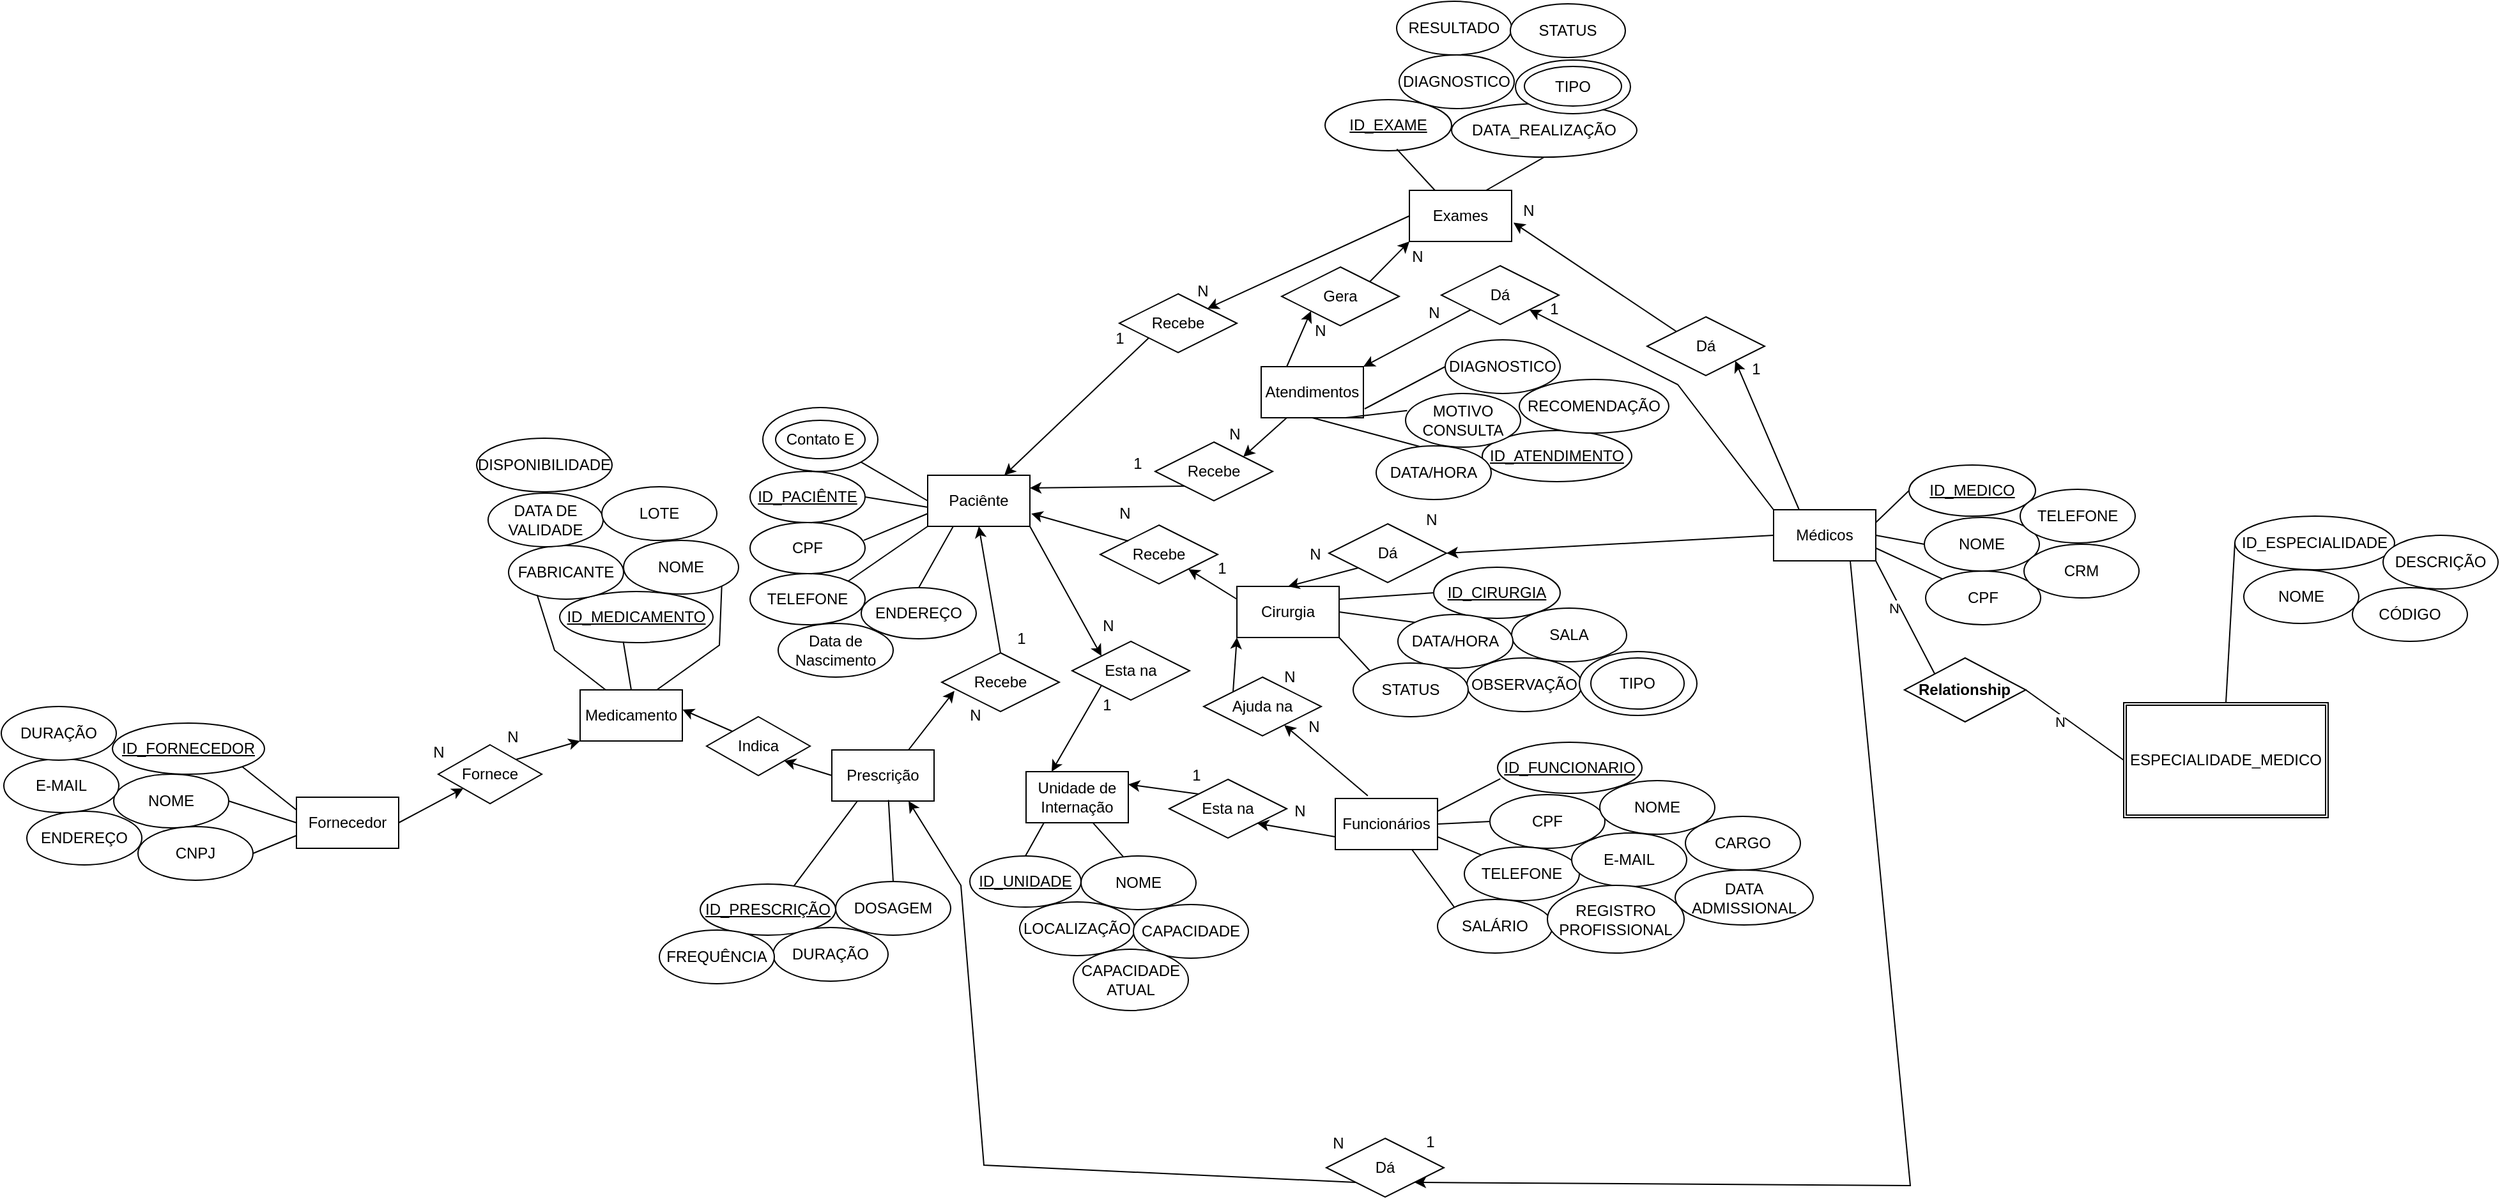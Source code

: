 <mxfile version="25.0.1">
  <diagram name="Página-1" id="GsHDe7RCYRt-Oz-w1IJp">
    <mxGraphModel dx="1932" dy="1718" grid="0" gridSize="10" guides="0" tooltips="1" connect="1" arrows="1" fold="1" page="1" pageScale="1" pageWidth="827" pageHeight="1169" math="0" shadow="0">
      <root>
        <mxCell id="0" />
        <mxCell id="1" parent="0" />
        <mxCell id="FBvQWt7v4pPbV72Z6eVJ-1" value="Paciênte" style="rounded=0;whiteSpace=wrap;html=1;" parent="1" vertex="1">
          <mxGeometry x="149" y="173" width="80" height="40" as="geometry" />
        </mxCell>
        <mxCell id="FBvQWt7v4pPbV72Z6eVJ-2" value="&lt;u&gt;ID_PACIÊNTE&lt;/u&gt;" style="ellipse;whiteSpace=wrap;html=1;" parent="1" vertex="1">
          <mxGeometry x="10" y="170" width="90" height="40" as="geometry" />
        </mxCell>
        <mxCell id="FBvQWt7v4pPbV72Z6eVJ-3" value="CPF" style="ellipse;whiteSpace=wrap;html=1;" parent="1" vertex="1">
          <mxGeometry x="10" y="210" width="90" height="40" as="geometry" />
        </mxCell>
        <mxCell id="FBvQWt7v4pPbV72Z6eVJ-4" value="" style="ellipse;whiteSpace=wrap;html=1;" parent="1" vertex="1">
          <mxGeometry x="20" y="120" width="90" height="50" as="geometry" />
        </mxCell>
        <mxCell id="FBvQWt7v4pPbV72Z6eVJ-5" value="Contato E" style="ellipse;whiteSpace=wrap;html=1;" parent="1" vertex="1">
          <mxGeometry x="30" y="130" width="70" height="30" as="geometry" />
        </mxCell>
        <mxCell id="FBvQWt7v4pPbV72Z6eVJ-7" value="TELEFONE" style="ellipse;whiteSpace=wrap;html=1;" parent="1" vertex="1">
          <mxGeometry x="10" y="250" width="90" height="40" as="geometry" />
        </mxCell>
        <mxCell id="FBvQWt7v4pPbV72Z6eVJ-8" value="ENDEREÇO" style="ellipse;whiteSpace=wrap;html=1;" parent="1" vertex="1">
          <mxGeometry x="97" y="261" width="90" height="40" as="geometry" />
        </mxCell>
        <mxCell id="FBvQWt7v4pPbV72Z6eVJ-9" value="Data de&lt;div&gt;Nascimento&lt;/div&gt;" style="ellipse;whiteSpace=wrap;html=1;" parent="1" vertex="1">
          <mxGeometry x="32" y="289" width="90" height="42" as="geometry" />
        </mxCell>
        <mxCell id="FBvQWt7v4pPbV72Z6eVJ-10" value="" style="endArrow=none;html=1;rounded=0;entryX=0;entryY=0.5;entryDx=0;entryDy=0;exitX=1;exitY=1;exitDx=0;exitDy=0;" parent="1" source="FBvQWt7v4pPbV72Z6eVJ-4" target="FBvQWt7v4pPbV72Z6eVJ-1" edge="1">
          <mxGeometry width="50" height="50" relative="1" as="geometry">
            <mxPoint x="424" y="316" as="sourcePoint" />
            <mxPoint x="474" y="266" as="targetPoint" />
          </mxGeometry>
        </mxCell>
        <mxCell id="FBvQWt7v4pPbV72Z6eVJ-11" value="" style="endArrow=none;html=1;rounded=0;exitX=1;exitY=0.5;exitDx=0;exitDy=0;entryX=0;entryY=0.625;entryDx=0;entryDy=0;entryPerimeter=0;" parent="1" source="FBvQWt7v4pPbV72Z6eVJ-2" target="FBvQWt7v4pPbV72Z6eVJ-1" edge="1">
          <mxGeometry width="50" height="50" relative="1" as="geometry">
            <mxPoint x="424" y="316" as="sourcePoint" />
            <mxPoint x="125" y="198" as="targetPoint" />
          </mxGeometry>
        </mxCell>
        <mxCell id="FBvQWt7v4pPbV72Z6eVJ-12" value="" style="endArrow=none;html=1;rounded=0;entryX=0;entryY=0.75;entryDx=0;entryDy=0;exitX=0.989;exitY=0.348;exitDx=0;exitDy=0;exitPerimeter=0;" parent="1" source="FBvQWt7v4pPbV72Z6eVJ-3" target="FBvQWt7v4pPbV72Z6eVJ-1" edge="1">
          <mxGeometry width="50" height="50" relative="1" as="geometry">
            <mxPoint x="424" y="316" as="sourcePoint" />
            <mxPoint x="474" y="266" as="targetPoint" />
          </mxGeometry>
        </mxCell>
        <mxCell id="FBvQWt7v4pPbV72Z6eVJ-13" value="" style="endArrow=none;html=1;rounded=0;entryX=0;entryY=1;entryDx=0;entryDy=0;exitX=1;exitY=0;exitDx=0;exitDy=0;" parent="1" source="FBvQWt7v4pPbV72Z6eVJ-7" target="FBvQWt7v4pPbV72Z6eVJ-1" edge="1">
          <mxGeometry width="50" height="50" relative="1" as="geometry">
            <mxPoint x="424" y="316" as="sourcePoint" />
            <mxPoint x="474" y="266" as="targetPoint" />
          </mxGeometry>
        </mxCell>
        <mxCell id="FBvQWt7v4pPbV72Z6eVJ-15" value="" style="endArrow=none;html=1;rounded=0;entryX=0.25;entryY=1;entryDx=0;entryDy=0;exitX=0.5;exitY=0;exitDx=0;exitDy=0;" parent="1" source="FBvQWt7v4pPbV72Z6eVJ-8" target="FBvQWt7v4pPbV72Z6eVJ-1" edge="1">
          <mxGeometry width="50" height="50" relative="1" as="geometry">
            <mxPoint x="424" y="316" as="sourcePoint" />
            <mxPoint x="474" y="266" as="targetPoint" />
          </mxGeometry>
        </mxCell>
        <mxCell id="FBvQWt7v4pPbV72Z6eVJ-16" value="Atendimentos" style="rounded=0;whiteSpace=wrap;html=1;" parent="1" vertex="1">
          <mxGeometry x="410" y="88" width="80" height="40" as="geometry" />
        </mxCell>
        <mxCell id="FBvQWt7v4pPbV72Z6eVJ-17" value="Recebe" style="rhombus;whiteSpace=wrap;html=1;" parent="1" vertex="1">
          <mxGeometry x="327" y="147" width="92" height="46" as="geometry" />
        </mxCell>
        <mxCell id="FBvQWt7v4pPbV72Z6eVJ-19" value="" style="endArrow=classic;html=1;rounded=0;exitX=0;exitY=1;exitDx=0;exitDy=0;entryX=1;entryY=0.25;entryDx=0;entryDy=0;" parent="1" source="FBvQWt7v4pPbV72Z6eVJ-17" target="FBvQWt7v4pPbV72Z6eVJ-1" edge="1">
          <mxGeometry width="50" height="50" relative="1" as="geometry">
            <mxPoint x="144.0" y="38.0" as="sourcePoint" />
            <mxPoint x="274.52" y="48.092" as="targetPoint" />
          </mxGeometry>
        </mxCell>
        <mxCell id="FBvQWt7v4pPbV72Z6eVJ-20" value="1" style="text;html=1;align=center;verticalAlign=middle;resizable=0;points=[];autosize=1;strokeColor=none;fillColor=none;" parent="1" vertex="1">
          <mxGeometry x="300" y="151" width="25" height="26" as="geometry" />
        </mxCell>
        <mxCell id="FBvQWt7v4pPbV72Z6eVJ-21" value="" style="endArrow=classic;html=1;rounded=0;exitX=0.25;exitY=1;exitDx=0;exitDy=0;entryX=1;entryY=0;entryDx=0;entryDy=0;" parent="1" source="FBvQWt7v4pPbV72Z6eVJ-16" target="FBvQWt7v4pPbV72Z6eVJ-17" edge="1">
          <mxGeometry width="50" height="50" relative="1" as="geometry">
            <mxPoint x="437" y="188.5" as="sourcePoint" />
            <mxPoint x="471" y="158" as="targetPoint" />
          </mxGeometry>
        </mxCell>
        <mxCell id="FBvQWt7v4pPbV72Z6eVJ-22" value="N" style="text;html=1;align=center;verticalAlign=middle;resizable=0;points=[];autosize=1;strokeColor=none;fillColor=none;" parent="1" vertex="1">
          <mxGeometry x="375" y="128" width="27" height="26" as="geometry" />
        </mxCell>
        <mxCell id="FBvQWt7v4pPbV72Z6eVJ-23" value="DIAGNOSTICO" style="ellipse;whiteSpace=wrap;html=1;" parent="1" vertex="1">
          <mxGeometry x="554" y="67" width="90" height="42" as="geometry" />
        </mxCell>
        <mxCell id="FBvQWt7v4pPbV72Z6eVJ-24" value="&lt;u&gt;ID_ATENDIMENTO&lt;/u&gt;" style="ellipse;whiteSpace=wrap;html=1;" parent="1" vertex="1">
          <mxGeometry x="583" y="138" width="117" height="40" as="geometry" />
        </mxCell>
        <mxCell id="FBvQWt7v4pPbV72Z6eVJ-25" value="RECOMENDAÇÃO" style="ellipse;whiteSpace=wrap;html=1;" parent="1" vertex="1">
          <mxGeometry x="612" y="98" width="117" height="42" as="geometry" />
        </mxCell>
        <mxCell id="FBvQWt7v4pPbV72Z6eVJ-26" value="MOTIVO&lt;div&gt;CONSULTA&lt;/div&gt;" style="ellipse;whiteSpace=wrap;html=1;" parent="1" vertex="1">
          <mxGeometry x="523" y="109" width="90" height="42" as="geometry" />
        </mxCell>
        <mxCell id="FBvQWt7v4pPbV72Z6eVJ-27" value="DATA/HORA" style="ellipse;whiteSpace=wrap;html=1;" parent="1" vertex="1">
          <mxGeometry x="500" y="150" width="90" height="42" as="geometry" />
        </mxCell>
        <mxCell id="FBvQWt7v4pPbV72Z6eVJ-30" value="" style="endArrow=none;html=1;rounded=0;entryX=0;entryY=0.5;entryDx=0;entryDy=0;" parent="1" target="FBvQWt7v4pPbV72Z6eVJ-23" edge="1">
          <mxGeometry width="50" height="50" relative="1" as="geometry">
            <mxPoint x="491" y="121" as="sourcePoint" />
            <mxPoint x="474" y="59" as="targetPoint" />
          </mxGeometry>
        </mxCell>
        <mxCell id="FBvQWt7v4pPbV72Z6eVJ-31" value="" style="endArrow=none;html=1;rounded=0;entryX=0.014;entryY=0.318;entryDx=0;entryDy=0;entryPerimeter=0;exitX=0.825;exitY=1;exitDx=0;exitDy=0;exitPerimeter=0;" parent="1" source="FBvQWt7v4pPbV72Z6eVJ-16" target="FBvQWt7v4pPbV72Z6eVJ-26" edge="1">
          <mxGeometry width="50" height="50" relative="1" as="geometry">
            <mxPoint x="424" y="109" as="sourcePoint" />
            <mxPoint x="474" y="59" as="targetPoint" />
          </mxGeometry>
        </mxCell>
        <mxCell id="FBvQWt7v4pPbV72Z6eVJ-32" value="" style="endArrow=none;html=1;rounded=0;entryX=0.378;entryY=0.011;entryDx=0;entryDy=0;entryPerimeter=0;exitX=0.5;exitY=1;exitDx=0;exitDy=0;" parent="1" source="FBvQWt7v4pPbV72Z6eVJ-16" target="FBvQWt7v4pPbV72Z6eVJ-27" edge="1">
          <mxGeometry width="50" height="50" relative="1" as="geometry">
            <mxPoint x="424" y="109" as="sourcePoint" />
            <mxPoint x="474" y="59" as="targetPoint" />
          </mxGeometry>
        </mxCell>
        <mxCell id="FBvQWt7v4pPbV72Z6eVJ-34" value="Cirurgia" style="rounded=0;whiteSpace=wrap;html=1;" parent="1" vertex="1">
          <mxGeometry x="391" y="260" width="80" height="40" as="geometry" />
        </mxCell>
        <mxCell id="FBvQWt7v4pPbV72Z6eVJ-35" value="&lt;u&gt;ID_CIRURGIA&lt;/u&gt;" style="ellipse;whiteSpace=wrap;html=1;" parent="1" vertex="1">
          <mxGeometry x="545" y="245" width="99" height="40" as="geometry" />
        </mxCell>
        <mxCell id="FBvQWt7v4pPbV72Z6eVJ-37" value="SALA" style="ellipse;whiteSpace=wrap;html=1;" parent="1" vertex="1">
          <mxGeometry x="606" y="277" width="90" height="42" as="geometry" />
        </mxCell>
        <mxCell id="FBvQWt7v4pPbV72Z6eVJ-38" value="DATA/HORA" style="ellipse;whiteSpace=wrap;html=1;" parent="1" vertex="1">
          <mxGeometry x="517" y="282" width="90" height="42" as="geometry" />
        </mxCell>
        <mxCell id="FBvQWt7v4pPbV72Z6eVJ-39" value="Recebe" style="rhombus;whiteSpace=wrap;html=1;" parent="1" vertex="1">
          <mxGeometry x="284" y="212" width="92" height="46" as="geometry" />
        </mxCell>
        <mxCell id="FBvQWt7v4pPbV72Z6eVJ-41" value="OBSERVAÇÃO" style="ellipse;whiteSpace=wrap;html=1;" parent="1" vertex="1">
          <mxGeometry x="571" y="316" width="90" height="42" as="geometry" />
        </mxCell>
        <mxCell id="FBvQWt7v4pPbV72Z6eVJ-43" value="STATUS" style="ellipse;whiteSpace=wrap;html=1;" parent="1" vertex="1">
          <mxGeometry x="482" y="320" width="90" height="42" as="geometry" />
        </mxCell>
        <mxCell id="FBvQWt7v4pPbV72Z6eVJ-44" value="" style="ellipse;whiteSpace=wrap;html=1;" parent="1" vertex="1">
          <mxGeometry x="659" y="311" width="92" height="50" as="geometry" />
        </mxCell>
        <mxCell id="FBvQWt7v4pPbV72Z6eVJ-45" value="TIPO" style="ellipse;whiteSpace=wrap;html=1;" parent="1" vertex="1">
          <mxGeometry x="668" y="316" width="73" height="40" as="geometry" />
        </mxCell>
        <mxCell id="FBvQWt7v4pPbV72Z6eVJ-46" value="" style="endArrow=none;html=1;rounded=0;entryX=0;entryY=0.5;entryDx=0;entryDy=0;exitX=1;exitY=0.25;exitDx=0;exitDy=0;" parent="1" source="FBvQWt7v4pPbV72Z6eVJ-34" target="FBvQWt7v4pPbV72Z6eVJ-35" edge="1">
          <mxGeometry width="50" height="50" relative="1" as="geometry">
            <mxPoint x="503" y="258" as="sourcePoint" />
            <mxPoint x="506" y="254" as="targetPoint" />
          </mxGeometry>
        </mxCell>
        <mxCell id="FBvQWt7v4pPbV72Z6eVJ-47" value="" style="endArrow=none;html=1;rounded=0;entryX=0;entryY=0;entryDx=0;entryDy=0;exitX=1;exitY=0.5;exitDx=0;exitDy=0;" parent="1" source="FBvQWt7v4pPbV72Z6eVJ-34" target="FBvQWt7v4pPbV72Z6eVJ-38" edge="1">
          <mxGeometry width="50" height="50" relative="1" as="geometry">
            <mxPoint x="502.76" y="274.0" as="sourcePoint" />
            <mxPoint x="506" y="254" as="targetPoint" />
          </mxGeometry>
        </mxCell>
        <mxCell id="FBvQWt7v4pPbV72Z6eVJ-48" value="" style="endArrow=none;html=1;rounded=0;exitX=0;exitY=0;exitDx=0;exitDy=0;entryX=1;entryY=1;entryDx=0;entryDy=0;" parent="1" source="FBvQWt7v4pPbV72Z6eVJ-43" target="FBvQWt7v4pPbV72Z6eVJ-34" edge="1">
          <mxGeometry width="50" height="50" relative="1" as="geometry">
            <mxPoint x="456" y="304" as="sourcePoint" />
            <mxPoint x="483" y="288" as="targetPoint" />
          </mxGeometry>
        </mxCell>
        <mxCell id="FBvQWt7v4pPbV72Z6eVJ-49" value="" style="endArrow=classic;html=1;rounded=0;exitX=0;exitY=0.25;exitDx=0;exitDy=0;entryX=1;entryY=1;entryDx=0;entryDy=0;" parent="1" source="FBvQWt7v4pPbV72Z6eVJ-34" target="FBvQWt7v4pPbV72Z6eVJ-39" edge="1">
          <mxGeometry width="50" height="50" relative="1" as="geometry">
            <mxPoint x="336" y="278.0" as="sourcePoint" />
            <mxPoint x="374" y="291.5" as="targetPoint" />
          </mxGeometry>
        </mxCell>
        <mxCell id="FBvQWt7v4pPbV72Z6eVJ-50" value="1" style="text;html=1;align=center;verticalAlign=middle;resizable=0;points=[];autosize=1;strokeColor=none;fillColor=none;" parent="1" vertex="1">
          <mxGeometry x="366" y="233" width="25" height="26" as="geometry" />
        </mxCell>
        <mxCell id="FBvQWt7v4pPbV72Z6eVJ-51" value="" style="endArrow=classic;html=1;rounded=0;exitX=0;exitY=0;exitDx=0;exitDy=0;" parent="1" edge="1">
          <mxGeometry width="50" height="50" relative="1" as="geometry">
            <mxPoint x="306" y="224.5" as="sourcePoint" />
            <mxPoint x="230" y="203" as="targetPoint" />
          </mxGeometry>
        </mxCell>
        <mxCell id="FBvQWt7v4pPbV72Z6eVJ-52" value="N" style="text;html=1;align=center;verticalAlign=middle;resizable=0;points=[];autosize=1;strokeColor=none;fillColor=none;" parent="1" vertex="1">
          <mxGeometry x="289" y="190" width="27" height="26" as="geometry" />
        </mxCell>
        <mxCell id="FBvQWt7v4pPbV72Z6eVJ-53" value="Prescrição" style="rounded=0;whiteSpace=wrap;html=1;" parent="1" vertex="1">
          <mxGeometry x="74" y="388" width="80" height="40" as="geometry" />
        </mxCell>
        <mxCell id="FBvQWt7v4pPbV72Z6eVJ-54" value="Recebe" style="rhombus;whiteSpace=wrap;html=1;" parent="1" vertex="1">
          <mxGeometry x="160" y="312" width="92" height="46" as="geometry" />
        </mxCell>
        <mxCell id="FBvQWt7v4pPbV72Z6eVJ-55" value="Esta na" style="rhombus;whiteSpace=wrap;html=1;" parent="1" vertex="1">
          <mxGeometry x="262" y="303" width="92" height="46" as="geometry" />
        </mxCell>
        <mxCell id="FBvQWt7v4pPbV72Z6eVJ-56" value="&lt;u&gt;ID_PRESCRIÇÃO&lt;/u&gt;" style="ellipse;whiteSpace=wrap;html=1;" parent="1" vertex="1">
          <mxGeometry x="-29" y="493" width="106" height="40" as="geometry" />
        </mxCell>
        <mxCell id="FBvQWt7v4pPbV72Z6eVJ-57" value="DURAÇÃO" style="ellipse;whiteSpace=wrap;html=1;" parent="1" vertex="1">
          <mxGeometry x="28" y="527" width="90" height="42" as="geometry" />
        </mxCell>
        <mxCell id="FBvQWt7v4pPbV72Z6eVJ-58" value="DOSAGEM" style="ellipse;whiteSpace=wrap;html=1;" parent="1" vertex="1">
          <mxGeometry x="77" y="491" width="90" height="42" as="geometry" />
        </mxCell>
        <mxCell id="FBvQWt7v4pPbV72Z6eVJ-59" value="FREQUÊNCIA" style="ellipse;whiteSpace=wrap;html=1;" parent="1" vertex="1">
          <mxGeometry x="-61" y="529" width="90" height="42" as="geometry" />
        </mxCell>
        <mxCell id="FBvQWt7v4pPbV72Z6eVJ-61" value="" style="endArrow=none;html=1;rounded=0;entryX=0.25;entryY=1;entryDx=0;entryDy=0;exitX=0.693;exitY=0.032;exitDx=0;exitDy=0;exitPerimeter=0;" parent="1" source="FBvQWt7v4pPbV72Z6eVJ-56" target="FBvQWt7v4pPbV72Z6eVJ-53" edge="1">
          <mxGeometry width="50" height="50" relative="1" as="geometry">
            <mxPoint x="255" y="454" as="sourcePoint" />
            <mxPoint x="305" y="404" as="targetPoint" />
          </mxGeometry>
        </mxCell>
        <mxCell id="FBvQWt7v4pPbV72Z6eVJ-62" value="" style="endArrow=none;html=1;rounded=0;entryX=0.554;entryY=0.979;entryDx=0;entryDy=0;exitX=0.5;exitY=0;exitDx=0;exitDy=0;entryPerimeter=0;" parent="1" source="FBvQWt7v4pPbV72Z6eVJ-58" target="FBvQWt7v4pPbV72Z6eVJ-53" edge="1">
          <mxGeometry width="50" height="50" relative="1" as="geometry">
            <mxPoint x="255" y="454" as="sourcePoint" />
            <mxPoint x="305" y="404" as="targetPoint" />
          </mxGeometry>
        </mxCell>
        <mxCell id="FBvQWt7v4pPbV72Z6eVJ-64" value="" style="endArrow=classic;html=1;rounded=0;exitX=0.5;exitY=0;exitDx=0;exitDy=0;entryX=0.5;entryY=1;entryDx=0;entryDy=0;" parent="1" source="FBvQWt7v4pPbV72Z6eVJ-54" target="FBvQWt7v4pPbV72Z6eVJ-1" edge="1">
          <mxGeometry width="50" height="50" relative="1" as="geometry">
            <mxPoint x="245.0" y="232.0" as="sourcePoint" />
            <mxPoint x="255.52" y="330.4" as="targetPoint" />
          </mxGeometry>
        </mxCell>
        <mxCell id="FBvQWt7v4pPbV72Z6eVJ-65" value="" style="endArrow=classic;html=1;rounded=0;entryX=0.108;entryY=0.648;entryDx=0;entryDy=0;entryPerimeter=0;exitX=0.75;exitY=0;exitDx=0;exitDy=0;" parent="1" source="FBvQWt7v4pPbV72Z6eVJ-53" target="FBvQWt7v4pPbV72Z6eVJ-54" edge="1">
          <mxGeometry width="50" height="50" relative="1" as="geometry">
            <mxPoint x="160" y="376" as="sourcePoint" />
            <mxPoint x="111" y="371.5" as="targetPoint" />
          </mxGeometry>
        </mxCell>
        <mxCell id="FBvQWt7v4pPbV72Z6eVJ-66" value="1" style="text;html=1;align=center;verticalAlign=middle;resizable=0;points=[];autosize=1;strokeColor=none;fillColor=none;" parent="1" vertex="1">
          <mxGeometry x="209" y="288" width="25" height="26" as="geometry" />
        </mxCell>
        <mxCell id="FBvQWt7v4pPbV72Z6eVJ-67" value="N" style="text;html=1;align=center;verticalAlign=middle;resizable=0;points=[];autosize=1;strokeColor=none;fillColor=none;" parent="1" vertex="1">
          <mxGeometry x="172" y="348" width="27" height="26" as="geometry" />
        </mxCell>
        <mxCell id="FBvQWt7v4pPbV72Z6eVJ-70" value="Unidade de&lt;br&gt;Internação" style="rounded=0;whiteSpace=wrap;html=1;" parent="1" vertex="1">
          <mxGeometry x="226" y="405" width="80" height="40" as="geometry" />
        </mxCell>
        <mxCell id="FBvQWt7v4pPbV72Z6eVJ-71" value="" style="endArrow=classic;html=1;rounded=0;entryX=0;entryY=0;entryDx=0;entryDy=0;exitX=1;exitY=1;exitDx=0;exitDy=0;" parent="1" source="FBvQWt7v4pPbV72Z6eVJ-1" target="FBvQWt7v4pPbV72Z6eVJ-55" edge="1">
          <mxGeometry width="50" height="50" relative="1" as="geometry">
            <mxPoint x="234" y="234" as="sourcePoint" />
            <mxPoint x="245" y="325" as="targetPoint" />
          </mxGeometry>
        </mxCell>
        <mxCell id="FBvQWt7v4pPbV72Z6eVJ-72" value="" style="endArrow=classic;html=1;rounded=0;exitX=0;exitY=1;exitDx=0;exitDy=0;entryX=0.25;entryY=0;entryDx=0;entryDy=0;" parent="1" source="FBvQWt7v4pPbV72Z6eVJ-55" target="FBvQWt7v4pPbV72Z6eVJ-70" edge="1">
          <mxGeometry width="50" height="50" relative="1" as="geometry">
            <mxPoint x="265" y="458" as="sourcePoint" />
            <mxPoint x="245" y="381" as="targetPoint" />
          </mxGeometry>
        </mxCell>
        <mxCell id="FBvQWt7v4pPbV72Z6eVJ-73" value="N" style="text;html=1;align=center;verticalAlign=middle;resizable=0;points=[];autosize=1;strokeColor=none;fillColor=none;" parent="1" vertex="1">
          <mxGeometry x="276" y="278" width="27" height="26" as="geometry" />
        </mxCell>
        <mxCell id="FBvQWt7v4pPbV72Z6eVJ-74" value="&lt;u&gt;ID_UNIDADE&lt;/u&gt;" style="ellipse;whiteSpace=wrap;html=1;" parent="1" vertex="1">
          <mxGeometry x="182" y="471" width="87" height="40" as="geometry" />
        </mxCell>
        <mxCell id="FBvQWt7v4pPbV72Z6eVJ-75" value="NOME" style="ellipse;whiteSpace=wrap;html=1;" parent="1" vertex="1">
          <mxGeometry x="269" y="471" width="90" height="42" as="geometry" />
        </mxCell>
        <mxCell id="FBvQWt7v4pPbV72Z6eVJ-76" value="LOCALIZAÇÃO" style="ellipse;whiteSpace=wrap;html=1;" parent="1" vertex="1">
          <mxGeometry x="221" y="507" width="90" height="42" as="geometry" />
        </mxCell>
        <mxCell id="FBvQWt7v4pPbV72Z6eVJ-77" value="CAPACIDADE" style="ellipse;whiteSpace=wrap;html=1;" parent="1" vertex="1">
          <mxGeometry x="310" y="509" width="90" height="42" as="geometry" />
        </mxCell>
        <mxCell id="FBvQWt7v4pPbV72Z6eVJ-78" value="CAPACIDADE&lt;div&gt;ATUAL&lt;/div&gt;" style="ellipse;whiteSpace=wrap;html=1;" parent="1" vertex="1">
          <mxGeometry x="263" y="544" width="90" height="48" as="geometry" />
        </mxCell>
        <mxCell id="FBvQWt7v4pPbV72Z6eVJ-79" value="" style="endArrow=none;html=1;rounded=0;entryX=0.175;entryY=1;entryDx=0;entryDy=0;entryPerimeter=0;exitX=0.5;exitY=0;exitDx=0;exitDy=0;" parent="1" source="FBvQWt7v4pPbV72Z6eVJ-74" target="FBvQWt7v4pPbV72Z6eVJ-70" edge="1">
          <mxGeometry width="50" height="50" relative="1" as="geometry">
            <mxPoint x="208" y="455" as="sourcePoint" />
            <mxPoint x="258" y="405" as="targetPoint" />
          </mxGeometry>
        </mxCell>
        <mxCell id="FBvQWt7v4pPbV72Z6eVJ-80" value="" style="endArrow=none;html=1;rounded=0;entryX=0.367;entryY=0.014;entryDx=0;entryDy=0;entryPerimeter=0;exitX=0.657;exitY=1.007;exitDx=0;exitDy=0;exitPerimeter=0;" parent="1" source="FBvQWt7v4pPbV72Z6eVJ-70" target="FBvQWt7v4pPbV72Z6eVJ-75" edge="1">
          <mxGeometry width="50" height="50" relative="1" as="geometry">
            <mxPoint x="208" y="455" as="sourcePoint" />
            <mxPoint x="258" y="405" as="targetPoint" />
          </mxGeometry>
        </mxCell>
        <mxCell id="FBvQWt7v4pPbV72Z6eVJ-81" value="1" style="text;html=1;align=center;verticalAlign=middle;resizable=0;points=[];autosize=1;strokeColor=none;fillColor=none;" parent="1" vertex="1">
          <mxGeometry x="276" y="340" width="25" height="26" as="geometry" />
        </mxCell>
        <mxCell id="FBvQWt7v4pPbV72Z6eVJ-82" value="Esta na" style="rhombus;whiteSpace=wrap;html=1;" parent="1" vertex="1">
          <mxGeometry x="338" y="411" width="92" height="46" as="geometry" />
        </mxCell>
        <mxCell id="FBvQWt7v4pPbV72Z6eVJ-83" value="Ajuda na" style="rhombus;whiteSpace=wrap;html=1;" parent="1" vertex="1">
          <mxGeometry x="365" y="331" width="92" height="46" as="geometry" />
        </mxCell>
        <mxCell id="FBvQWt7v4pPbV72Z6eVJ-84" value="Funcionários" style="rounded=0;whiteSpace=wrap;html=1;" parent="1" vertex="1">
          <mxGeometry x="468" y="426" width="80" height="40" as="geometry" />
        </mxCell>
        <mxCell id="FBvQWt7v4pPbV72Z6eVJ-85" value="&lt;u&gt;ID_FUNCIONARIO&lt;/u&gt;" style="ellipse;whiteSpace=wrap;html=1;" parent="1" vertex="1">
          <mxGeometry x="595" y="382" width="113" height="40" as="geometry" />
        </mxCell>
        <mxCell id="FBvQWt7v4pPbV72Z6eVJ-86" value="CPF" style="ellipse;whiteSpace=wrap;html=1;" parent="1" vertex="1">
          <mxGeometry x="589" y="423" width="90" height="42" as="geometry" />
        </mxCell>
        <mxCell id="FBvQWt7v4pPbV72Z6eVJ-87" value="TELEFONE" style="ellipse;whiteSpace=wrap;html=1;" parent="1" vertex="1">
          <mxGeometry x="569" y="464" width="90" height="42" as="geometry" />
        </mxCell>
        <mxCell id="FBvQWt7v4pPbV72Z6eVJ-88" value="E-MAIL" style="ellipse;whiteSpace=wrap;html=1;" parent="1" vertex="1">
          <mxGeometry x="653" y="453" width="90" height="42" as="geometry" />
        </mxCell>
        <mxCell id="FBvQWt7v4pPbV72Z6eVJ-89" value="NOME" style="ellipse;whiteSpace=wrap;html=1;" parent="1" vertex="1">
          <mxGeometry x="675" y="412" width="90" height="42" as="geometry" />
        </mxCell>
        <mxCell id="FBvQWt7v4pPbV72Z6eVJ-90" value="SALÁRIO" style="ellipse;whiteSpace=wrap;html=1;" parent="1" vertex="1">
          <mxGeometry x="548" y="505" width="90" height="42" as="geometry" />
        </mxCell>
        <mxCell id="FBvQWt7v4pPbV72Z6eVJ-91" value="REGISTRO&lt;div&gt;PROFISSIONAL&lt;/div&gt;" style="ellipse;whiteSpace=wrap;html=1;" parent="1" vertex="1">
          <mxGeometry x="634" y="494" width="107" height="53" as="geometry" />
        </mxCell>
        <mxCell id="FBvQWt7v4pPbV72Z6eVJ-92" value="DATA&lt;div&gt;ADMISSIONAL&lt;/div&gt;" style="ellipse;whiteSpace=wrap;html=1;" parent="1" vertex="1">
          <mxGeometry x="734" y="482" width="108" height="43" as="geometry" />
        </mxCell>
        <mxCell id="FBvQWt7v4pPbV72Z6eVJ-93" value="CARGO" style="ellipse;whiteSpace=wrap;html=1;" parent="1" vertex="1">
          <mxGeometry x="742" y="440" width="90" height="42" as="geometry" />
        </mxCell>
        <mxCell id="FBvQWt7v4pPbV72Z6eVJ-94" value="" style="endArrow=none;html=1;rounded=0;entryX=0.019;entryY=0.714;entryDx=0;entryDy=0;exitX=1;exitY=0.25;exitDx=0;exitDy=0;entryPerimeter=0;" parent="1" source="FBvQWt7v4pPbV72Z6eVJ-84" target="FBvQWt7v4pPbV72Z6eVJ-85" edge="1">
          <mxGeometry width="50" height="50" relative="1" as="geometry">
            <mxPoint x="522" y="473" as="sourcePoint" />
            <mxPoint x="572" y="423" as="targetPoint" />
          </mxGeometry>
        </mxCell>
        <mxCell id="FBvQWt7v4pPbV72Z6eVJ-95" value="" style="endArrow=none;html=1;rounded=0;entryX=0;entryY=0.5;entryDx=0;entryDy=0;exitX=1;exitY=0.5;exitDx=0;exitDy=0;" parent="1" source="FBvQWt7v4pPbV72Z6eVJ-84" target="FBvQWt7v4pPbV72Z6eVJ-86" edge="1">
          <mxGeometry width="50" height="50" relative="1" as="geometry">
            <mxPoint x="522" y="473" as="sourcePoint" />
            <mxPoint x="572" y="423" as="targetPoint" />
          </mxGeometry>
        </mxCell>
        <mxCell id="FBvQWt7v4pPbV72Z6eVJ-96" value="" style="endArrow=none;html=1;rounded=0;entryX=0;entryY=0;entryDx=0;entryDy=0;exitX=1;exitY=0.75;exitDx=0;exitDy=0;" parent="1" source="FBvQWt7v4pPbV72Z6eVJ-84" target="FBvQWt7v4pPbV72Z6eVJ-87" edge="1">
          <mxGeometry width="50" height="50" relative="1" as="geometry">
            <mxPoint x="522" y="473" as="sourcePoint" />
            <mxPoint x="572" y="423" as="targetPoint" />
          </mxGeometry>
        </mxCell>
        <mxCell id="FBvQWt7v4pPbV72Z6eVJ-97" value="" style="endArrow=none;html=1;rounded=0;entryX=0.75;entryY=1;entryDx=0;entryDy=0;exitX=0;exitY=0;exitDx=0;exitDy=0;" parent="1" source="FBvQWt7v4pPbV72Z6eVJ-90" target="FBvQWt7v4pPbV72Z6eVJ-84" edge="1">
          <mxGeometry width="50" height="50" relative="1" as="geometry">
            <mxPoint x="475" y="576" as="sourcePoint" />
            <mxPoint x="525" y="526" as="targetPoint" />
          </mxGeometry>
        </mxCell>
        <mxCell id="FBvQWt7v4pPbV72Z6eVJ-98" value="" style="endArrow=classic;html=1;rounded=0;exitX=0.318;exitY=-0.053;exitDx=0;exitDy=0;exitPerimeter=0;" parent="1" source="FBvQWt7v4pPbV72Z6eVJ-84" target="FBvQWt7v4pPbV72Z6eVJ-83" edge="1">
          <mxGeometry width="50" height="50" relative="1" as="geometry">
            <mxPoint x="470.0" y="372" as="sourcePoint" />
            <mxPoint x="524" y="432.5" as="targetPoint" />
          </mxGeometry>
        </mxCell>
        <mxCell id="FBvQWt7v4pPbV72Z6eVJ-99" value="N" style="text;html=1;align=center;verticalAlign=middle;resizable=0;points=[];autosize=1;strokeColor=none;fillColor=none;" parent="1" vertex="1">
          <mxGeometry x="437" y="357" width="27" height="26" as="geometry" />
        </mxCell>
        <mxCell id="FBvQWt7v4pPbV72Z6eVJ-100" value="" style="endArrow=classic;html=1;rounded=0;exitX=0;exitY=0;exitDx=0;exitDy=0;entryX=0;entryY=1;entryDx=0;entryDy=0;" parent="1" source="FBvQWt7v4pPbV72Z6eVJ-83" target="FBvQWt7v4pPbV72Z6eVJ-34" edge="1">
          <mxGeometry width="50" height="50" relative="1" as="geometry">
            <mxPoint x="446" y="431" as="sourcePoint" />
            <mxPoint x="496" y="381" as="targetPoint" />
          </mxGeometry>
        </mxCell>
        <mxCell id="FBvQWt7v4pPbV72Z6eVJ-101" value="N" style="text;html=1;align=center;verticalAlign=middle;resizable=0;points=[];autosize=1;strokeColor=none;fillColor=none;" parent="1" vertex="1">
          <mxGeometry x="418" y="318" width="27" height="26" as="geometry" />
        </mxCell>
        <mxCell id="FBvQWt7v4pPbV72Z6eVJ-102" value="" style="endArrow=classic;html=1;rounded=0;exitX=0;exitY=0;exitDx=0;exitDy=0;entryX=1;entryY=0.25;entryDx=0;entryDy=0;" parent="1" source="FBvQWt7v4pPbV72Z6eVJ-82" target="FBvQWt7v4pPbV72Z6eVJ-70" edge="1">
          <mxGeometry width="50" height="50" relative="1" as="geometry">
            <mxPoint x="307" y="383" as="sourcePoint" />
            <mxPoint x="362" y="390.5" as="targetPoint" />
          </mxGeometry>
        </mxCell>
        <mxCell id="FBvQWt7v4pPbV72Z6eVJ-103" value="" style="endArrow=classic;html=1;rounded=0;exitX=0;exitY=0.75;exitDx=0;exitDy=0;entryX=1;entryY=1;entryDx=0;entryDy=0;" parent="1" source="FBvQWt7v4pPbV72Z6eVJ-84" target="FBvQWt7v4pPbV72Z6eVJ-82" edge="1">
          <mxGeometry width="50" height="50" relative="1" as="geometry">
            <mxPoint x="410" y="489" as="sourcePoint" />
            <mxPoint x="471" y="499.5" as="targetPoint" />
          </mxGeometry>
        </mxCell>
        <mxCell id="FBvQWt7v4pPbV72Z6eVJ-104" value="1" style="text;html=1;align=center;verticalAlign=middle;resizable=0;points=[];autosize=1;strokeColor=none;fillColor=none;" parent="1" vertex="1">
          <mxGeometry x="346" y="395" width="25" height="26" as="geometry" />
        </mxCell>
        <mxCell id="FBvQWt7v4pPbV72Z6eVJ-105" value="N" style="text;html=1;align=center;verticalAlign=middle;resizable=0;points=[];autosize=1;strokeColor=none;fillColor=none;" parent="1" vertex="1">
          <mxGeometry x="426" y="423" width="27" height="26" as="geometry" />
        </mxCell>
        <mxCell id="FBvQWt7v4pPbV72Z6eVJ-106" value="Exames" style="rounded=0;whiteSpace=wrap;html=1;" parent="1" vertex="1">
          <mxGeometry x="526" y="-50" width="80" height="40" as="geometry" />
        </mxCell>
        <mxCell id="FBvQWt7v4pPbV72Z6eVJ-107" value="Médicos" style="rounded=0;whiteSpace=wrap;html=1;" parent="1" vertex="1">
          <mxGeometry x="811" y="200" width="80" height="40" as="geometry" />
        </mxCell>
        <mxCell id="FBvQWt7v4pPbV72Z6eVJ-108" value="&lt;u&gt;ID_EXAME&lt;/u&gt;" style="ellipse;whiteSpace=wrap;html=1;" parent="1" vertex="1">
          <mxGeometry x="460" y="-121" width="99" height="40" as="geometry" />
        </mxCell>
        <mxCell id="FBvQWt7v4pPbV72Z6eVJ-109" value="Recebe" style="rhombus;whiteSpace=wrap;html=1;" parent="1" vertex="1">
          <mxGeometry x="299" y="31" width="92" height="46" as="geometry" />
        </mxCell>
        <mxCell id="FBvQWt7v4pPbV72Z6eVJ-110" value="Gera" style="rhombus;whiteSpace=wrap;html=1;" parent="1" vertex="1">
          <mxGeometry x="426" y="10" width="92" height="46" as="geometry" />
        </mxCell>
        <mxCell id="FBvQWt7v4pPbV72Z6eVJ-111" value="DATA_REALIZAÇÃO" style="ellipse;whiteSpace=wrap;html=1;" parent="1" vertex="1">
          <mxGeometry x="559" y="-118" width="145" height="42" as="geometry" />
        </mxCell>
        <mxCell id="FBvQWt7v4pPbV72Z6eVJ-112" value="" style="ellipse;whiteSpace=wrap;html=1;" parent="1" vertex="1">
          <mxGeometry x="609" y="-152" width="90" height="42" as="geometry" />
        </mxCell>
        <mxCell id="FBvQWt7v4pPbV72Z6eVJ-113" value="TIPO" style="ellipse;whiteSpace=wrap;html=1;" parent="1" vertex="1">
          <mxGeometry x="616" y="-147" width="76" height="31" as="geometry" />
        </mxCell>
        <mxCell id="FBvQWt7v4pPbV72Z6eVJ-115" value="DIAGNOSTICO" style="ellipse;whiteSpace=wrap;html=1;" parent="1" vertex="1">
          <mxGeometry x="518" y="-156" width="90" height="42" as="geometry" />
        </mxCell>
        <mxCell id="FBvQWt7v4pPbV72Z6eVJ-116" value="" style="endArrow=none;html=1;rounded=0;entryX=0.567;entryY=0.967;entryDx=0;entryDy=0;entryPerimeter=0;exitX=0.25;exitY=0;exitDx=0;exitDy=0;" parent="1" source="FBvQWt7v4pPbV72Z6eVJ-106" target="FBvQWt7v4pPbV72Z6eVJ-108" edge="1">
          <mxGeometry width="50" height="50" relative="1" as="geometry">
            <mxPoint x="411" y="3" as="sourcePoint" />
            <mxPoint x="461" y="-47" as="targetPoint" />
          </mxGeometry>
        </mxCell>
        <mxCell id="FBvQWt7v4pPbV72Z6eVJ-117" value="" style="endArrow=none;html=1;rounded=0;exitX=0.75;exitY=0;exitDx=0;exitDy=0;entryX=0.5;entryY=1;entryDx=0;entryDy=0;" parent="1" source="FBvQWt7v4pPbV72Z6eVJ-106" target="FBvQWt7v4pPbV72Z6eVJ-111" edge="1">
          <mxGeometry width="50" height="50" relative="1" as="geometry">
            <mxPoint x="614" y="-9" as="sourcePoint" />
            <mxPoint x="664" y="-59" as="targetPoint" />
          </mxGeometry>
        </mxCell>
        <mxCell id="FBvQWt7v4pPbV72Z6eVJ-118" value="" style="endArrow=classic;html=1;rounded=0;entryX=0;entryY=1;entryDx=0;entryDy=0;exitX=1;exitY=0;exitDx=0;exitDy=0;" parent="1" source="FBvQWt7v4pPbV72Z6eVJ-110" target="FBvQWt7v4pPbV72Z6eVJ-106" edge="1">
          <mxGeometry width="50" height="50" relative="1" as="geometry">
            <mxPoint x="411" y="3" as="sourcePoint" />
            <mxPoint x="461" y="-47" as="targetPoint" />
          </mxGeometry>
        </mxCell>
        <mxCell id="FBvQWt7v4pPbV72Z6eVJ-119" value="" style="endArrow=classic;html=1;rounded=0;entryX=1;entryY=0;entryDx=0;entryDy=0;exitX=0;exitY=0.5;exitDx=0;exitDy=0;" parent="1" source="FBvQWt7v4pPbV72Z6eVJ-106" target="FBvQWt7v4pPbV72Z6eVJ-109" edge="1">
          <mxGeometry width="50" height="50" relative="1" as="geometry">
            <mxPoint x="280" y="-23.5" as="sourcePoint" />
            <mxPoint x="438" y="-96" as="targetPoint" />
          </mxGeometry>
        </mxCell>
        <mxCell id="FBvQWt7v4pPbV72Z6eVJ-120" value="" style="endArrow=classic;html=1;rounded=0;entryX=0;entryY=1;entryDx=0;entryDy=0;exitX=0.25;exitY=0;exitDx=0;exitDy=0;" parent="1" source="FBvQWt7v4pPbV72Z6eVJ-16" target="FBvQWt7v4pPbV72Z6eVJ-110" edge="1">
          <mxGeometry width="50" height="50" relative="1" as="geometry">
            <mxPoint x="372" y="93" as="sourcePoint" />
            <mxPoint x="422" y="43" as="targetPoint" />
          </mxGeometry>
        </mxCell>
        <mxCell id="FBvQWt7v4pPbV72Z6eVJ-121" value="" style="endArrow=classic;html=1;rounded=0;entryX=0.75;entryY=0;entryDx=0;entryDy=0;exitX=0;exitY=1;exitDx=0;exitDy=0;" parent="1" source="FBvQWt7v4pPbV72Z6eVJ-109" target="FBvQWt7v4pPbV72Z6eVJ-1" edge="1">
          <mxGeometry width="50" height="50" relative="1" as="geometry">
            <mxPoint x="316" y="114" as="sourcePoint" />
            <mxPoint x="239" y="-6" as="targetPoint" />
          </mxGeometry>
        </mxCell>
        <mxCell id="FBvQWt7v4pPbV72Z6eVJ-122" value="1" style="text;html=1;align=center;verticalAlign=middle;resizable=0;points=[];autosize=1;strokeColor=none;fillColor=none;" parent="1" vertex="1">
          <mxGeometry x="286" y="53" width="25" height="26" as="geometry" />
        </mxCell>
        <mxCell id="FBvQWt7v4pPbV72Z6eVJ-123" value="N" style="text;html=1;align=center;verticalAlign=middle;resizable=0;points=[];autosize=1;strokeColor=none;fillColor=none;" parent="1" vertex="1">
          <mxGeometry x="350" y="16" width="27" height="26" as="geometry" />
        </mxCell>
        <mxCell id="FBvQWt7v4pPbV72Z6eVJ-124" value="N" style="text;html=1;align=center;verticalAlign=middle;resizable=0;points=[];autosize=1;strokeColor=none;fillColor=none;" parent="1" vertex="1">
          <mxGeometry x="442" y="47" width="27" height="26" as="geometry" />
        </mxCell>
        <mxCell id="FBvQWt7v4pPbV72Z6eVJ-125" value="N" style="text;html=1;align=center;verticalAlign=middle;resizable=0;points=[];autosize=1;strokeColor=none;fillColor=none;" parent="1" vertex="1">
          <mxGeometry x="518" y="-11" width="27" height="26" as="geometry" />
        </mxCell>
        <mxCell id="FBvQWt7v4pPbV72Z6eVJ-126" value="Dá" style="rhombus;whiteSpace=wrap;html=1;" parent="1" vertex="1">
          <mxGeometry x="712" y="49" width="92" height="46" as="geometry" />
        </mxCell>
        <mxCell id="FBvQWt7v4pPbV72Z6eVJ-127" value="Dá" style="rhombus;whiteSpace=wrap;html=1;" parent="1" vertex="1">
          <mxGeometry x="463" y="211" width="92" height="46" as="geometry" />
        </mxCell>
        <mxCell id="FBvQWt7v4pPbV72Z6eVJ-128" value="Dá" style="rhombus;whiteSpace=wrap;html=1;" parent="1" vertex="1">
          <mxGeometry x="461" y="692" width="92" height="46" as="geometry" />
        </mxCell>
        <mxCell id="FBvQWt7v4pPbV72Z6eVJ-129" value="" style="endArrow=classic;html=1;rounded=0;exitX=0;exitY=0.5;exitDx=0;exitDy=0;entryX=1;entryY=0.5;entryDx=0;entryDy=0;" parent="1" source="FBvQWt7v4pPbV72Z6eVJ-107" target="FBvQWt7v4pPbV72Z6eVJ-127" edge="1">
          <mxGeometry width="50" height="50" relative="1" as="geometry">
            <mxPoint x="405" y="252" as="sourcePoint" />
            <mxPoint x="455" y="202" as="targetPoint" />
          </mxGeometry>
        </mxCell>
        <mxCell id="FBvQWt7v4pPbV72Z6eVJ-130" value="N" style="text;html=1;align=center;verticalAlign=middle;resizable=0;points=[];autosize=1;strokeColor=none;fillColor=none;" parent="1" vertex="1">
          <mxGeometry x="529" y="195" width="27" height="26" as="geometry" />
        </mxCell>
        <mxCell id="FBvQWt7v4pPbV72Z6eVJ-131" value="" style="endArrow=classic;html=1;rounded=0;entryX=0.5;entryY=0;entryDx=0;entryDy=0;exitX=0;exitY=1;exitDx=0;exitDy=0;" parent="1" source="FBvQWt7v4pPbV72Z6eVJ-127" target="FBvQWt7v4pPbV72Z6eVJ-34" edge="1">
          <mxGeometry width="50" height="50" relative="1" as="geometry">
            <mxPoint x="442" y="248" as="sourcePoint" />
            <mxPoint x="492" y="198" as="targetPoint" />
          </mxGeometry>
        </mxCell>
        <mxCell id="FBvQWt7v4pPbV72Z6eVJ-132" value="N" style="text;html=1;align=center;verticalAlign=middle;resizable=0;points=[];autosize=1;strokeColor=none;fillColor=none;" parent="1" vertex="1">
          <mxGeometry x="438" y="222" width="27" height="26" as="geometry" />
        </mxCell>
        <mxCell id="FBvQWt7v4pPbV72Z6eVJ-133" value="" style="endArrow=classic;html=1;rounded=0;entryX=1;entryY=1;entryDx=0;entryDy=0;exitX=0.25;exitY=0;exitDx=0;exitDy=0;" parent="1" source="FBvQWt7v4pPbV72Z6eVJ-107" target="FBvQWt7v4pPbV72Z6eVJ-126" edge="1">
          <mxGeometry width="50" height="50" relative="1" as="geometry">
            <mxPoint x="885" y="248" as="sourcePoint" />
            <mxPoint x="935" y="198" as="targetPoint" />
          </mxGeometry>
        </mxCell>
        <mxCell id="FBvQWt7v4pPbV72Z6eVJ-134" value="" style="endArrow=classic;html=1;rounded=0;entryX=1.018;entryY=0.632;entryDx=0;entryDy=0;entryPerimeter=0;exitX=0;exitY=0;exitDx=0;exitDy=0;" parent="1" source="FBvQWt7v4pPbV72Z6eVJ-126" target="FBvQWt7v4pPbV72Z6eVJ-106" edge="1">
          <mxGeometry width="50" height="50" relative="1" as="geometry">
            <mxPoint x="885" y="77" as="sourcePoint" />
            <mxPoint x="935" y="27" as="targetPoint" />
          </mxGeometry>
        </mxCell>
        <mxCell id="FBvQWt7v4pPbV72Z6eVJ-135" value="N" style="text;html=1;align=center;verticalAlign=middle;resizable=0;points=[];autosize=1;strokeColor=none;fillColor=none;" parent="1" vertex="1">
          <mxGeometry x="605" y="-47" width="27" height="26" as="geometry" />
        </mxCell>
        <mxCell id="FBvQWt7v4pPbV72Z6eVJ-136" value="1" style="text;html=1;align=center;verticalAlign=middle;resizable=0;points=[];autosize=1;strokeColor=none;fillColor=none;" parent="1" vertex="1">
          <mxGeometry x="784" y="77" width="25" height="26" as="geometry" />
        </mxCell>
        <mxCell id="FBvQWt7v4pPbV72Z6eVJ-137" value="" style="endArrow=classic;html=1;rounded=0;exitX=0.75;exitY=1;exitDx=0;exitDy=0;entryX=1;entryY=1;entryDx=0;entryDy=0;" parent="1" source="FBvQWt7v4pPbV72Z6eVJ-107" target="FBvQWt7v4pPbV72Z6eVJ-128" edge="1">
          <mxGeometry width="50" height="50" relative="1" as="geometry">
            <mxPoint x="873" y="420" as="sourcePoint" />
            <mxPoint x="753" y="738" as="targetPoint" />
            <Array as="points">
              <mxPoint x="918" y="729" />
            </Array>
          </mxGeometry>
        </mxCell>
        <mxCell id="FBvQWt7v4pPbV72Z6eVJ-138" value="" style="endArrow=classic;html=1;rounded=0;entryX=0.75;entryY=1;entryDx=0;entryDy=0;exitX=0;exitY=1;exitDx=0;exitDy=0;" parent="1" source="FBvQWt7v4pPbV72Z6eVJ-128" target="FBvQWt7v4pPbV72Z6eVJ-53" edge="1">
          <mxGeometry width="50" height="50" relative="1" as="geometry">
            <mxPoint x="277" y="716" as="sourcePoint" />
            <mxPoint x="365" y="513" as="targetPoint" />
            <Array as="points">
              <mxPoint x="193" y="713" />
              <mxPoint x="175" y="494" />
            </Array>
          </mxGeometry>
        </mxCell>
        <mxCell id="FBvQWt7v4pPbV72Z6eVJ-139" value="N" style="text;html=1;align=center;verticalAlign=middle;resizable=0;points=[];autosize=1;strokeColor=none;fillColor=none;" parent="1" vertex="1">
          <mxGeometry x="456" y="683" width="27" height="26" as="geometry" />
        </mxCell>
        <mxCell id="FBvQWt7v4pPbV72Z6eVJ-140" value="1" style="text;html=1;align=center;verticalAlign=middle;resizable=0;points=[];autosize=1;strokeColor=none;fillColor=none;" parent="1" vertex="1">
          <mxGeometry x="529" y="682" width="25" height="26" as="geometry" />
        </mxCell>
        <mxCell id="FBvQWt7v4pPbV72Z6eVJ-142" value="&lt;u&gt;ID_MEDICO&lt;/u&gt;" style="ellipse;whiteSpace=wrap;html=1;" parent="1" vertex="1">
          <mxGeometry x="917" y="165" width="99" height="40" as="geometry" />
        </mxCell>
        <mxCell id="FBvQWt7v4pPbV72Z6eVJ-144" value="NOME" style="ellipse;whiteSpace=wrap;html=1;" parent="1" vertex="1">
          <mxGeometry x="929" y="206" width="90" height="42" as="geometry" />
        </mxCell>
        <mxCell id="FBvQWt7v4pPbV72Z6eVJ-147" value="CPF" style="ellipse;whiteSpace=wrap;html=1;" parent="1" vertex="1">
          <mxGeometry x="930" y="248" width="90" height="42" as="geometry" />
        </mxCell>
        <mxCell id="FBvQWt7v4pPbV72Z6eVJ-148" value="TELEFONE" style="ellipse;whiteSpace=wrap;html=1;" parent="1" vertex="1">
          <mxGeometry x="1004" y="184" width="90" height="42" as="geometry" />
        </mxCell>
        <mxCell id="FBvQWt7v4pPbV72Z6eVJ-149" value="CRM" style="ellipse;whiteSpace=wrap;html=1;" parent="1" vertex="1">
          <mxGeometry x="1007" y="227" width="90" height="42" as="geometry" />
        </mxCell>
        <mxCell id="FBvQWt7v4pPbV72Z6eVJ-152" value="ID_ESPECIALIDADE" style="ellipse;whiteSpace=wrap;html=1;" parent="1" vertex="1">
          <mxGeometry x="1172" y="205" width="125" height="42" as="geometry" />
        </mxCell>
        <mxCell id="FBvQWt7v4pPbV72Z6eVJ-153" value="NOME" style="ellipse;whiteSpace=wrap;html=1;" parent="1" vertex="1">
          <mxGeometry x="1179" y="247" width="90" height="42" as="geometry" />
        </mxCell>
        <mxCell id="FBvQWt7v4pPbV72Z6eVJ-154" value="DESCRIÇÃO" style="ellipse;whiteSpace=wrap;html=1;" parent="1" vertex="1">
          <mxGeometry x="1288" y="220" width="90" height="42" as="geometry" />
        </mxCell>
        <mxCell id="FBvQWt7v4pPbV72Z6eVJ-155" value="CÓDIGO" style="ellipse;whiteSpace=wrap;html=1;" parent="1" vertex="1">
          <mxGeometry x="1264" y="261" width="90" height="42" as="geometry" />
        </mxCell>
        <mxCell id="FBvQWt7v4pPbV72Z6eVJ-156" value="" style="endArrow=none;html=1;rounded=0;entryX=0;entryY=0.5;entryDx=0;entryDy=0;exitX=0.5;exitY=0;exitDx=0;exitDy=0;" parent="1" source="u4nMJYR1XT5hHWt8RJI9-1" target="FBvQWt7v4pPbV72Z6eVJ-152" edge="1">
          <mxGeometry width="50" height="50" relative="1" as="geometry">
            <mxPoint x="1104.424" y="274.412" as="sourcePoint" />
            <mxPoint x="1029" y="227" as="targetPoint" />
          </mxGeometry>
        </mxCell>
        <mxCell id="FBvQWt7v4pPbV72Z6eVJ-159" value="" style="endArrow=none;html=1;rounded=0;entryX=0;entryY=0.5;entryDx=0;entryDy=0;exitX=1;exitY=0.25;exitDx=0;exitDy=0;" parent="1" source="FBvQWt7v4pPbV72Z6eVJ-107" target="FBvQWt7v4pPbV72Z6eVJ-142" edge="1">
          <mxGeometry width="50" height="50" relative="1" as="geometry">
            <mxPoint x="803" y="292" as="sourcePoint" />
            <mxPoint x="853" y="242" as="targetPoint" />
          </mxGeometry>
        </mxCell>
        <mxCell id="FBvQWt7v4pPbV72Z6eVJ-160" value="" style="endArrow=none;html=1;rounded=0;entryX=0;entryY=0.5;entryDx=0;entryDy=0;exitX=1;exitY=0.5;exitDx=0;exitDy=0;" parent="1" source="FBvQWt7v4pPbV72Z6eVJ-107" target="FBvQWt7v4pPbV72Z6eVJ-144" edge="1">
          <mxGeometry width="50" height="50" relative="1" as="geometry">
            <mxPoint x="979" y="277" as="sourcePoint" />
            <mxPoint x="1029" y="227" as="targetPoint" />
          </mxGeometry>
        </mxCell>
        <mxCell id="FBvQWt7v4pPbV72Z6eVJ-161" value="" style="endArrow=none;html=1;rounded=0;entryX=0;entryY=0;entryDx=0;entryDy=0;exitX=1;exitY=0.75;exitDx=0;exitDy=0;" parent="1" source="FBvQWt7v4pPbV72Z6eVJ-107" target="FBvQWt7v4pPbV72Z6eVJ-147" edge="1">
          <mxGeometry width="50" height="50" relative="1" as="geometry">
            <mxPoint x="857" y="301" as="sourcePoint" />
            <mxPoint x="907" y="251" as="targetPoint" />
          </mxGeometry>
        </mxCell>
        <mxCell id="FBvQWt7v4pPbV72Z6eVJ-162" value="Medicamento" style="rounded=0;whiteSpace=wrap;html=1;" parent="1" vertex="1">
          <mxGeometry x="-123" y="341" width="80" height="40" as="geometry" />
        </mxCell>
        <mxCell id="FBvQWt7v4pPbV72Z6eVJ-163" value="&lt;u&gt;ID_MEDICAMENTO&lt;/u&gt;" style="ellipse;whiteSpace=wrap;html=1;" parent="1" vertex="1">
          <mxGeometry x="-139" y="264" width="120" height="40" as="geometry" />
        </mxCell>
        <mxCell id="FBvQWt7v4pPbV72Z6eVJ-164" value="Indica" style="rhombus;whiteSpace=wrap;html=1;" parent="1" vertex="1">
          <mxGeometry x="-24" y="362" width="81" height="46" as="geometry" />
        </mxCell>
        <mxCell id="FBvQWt7v4pPbV72Z6eVJ-165" value="NOME" style="ellipse;whiteSpace=wrap;html=1;" parent="1" vertex="1">
          <mxGeometry x="-89" y="224" width="90" height="42" as="geometry" />
        </mxCell>
        <mxCell id="FBvQWt7v4pPbV72Z6eVJ-166" value="FABRICANTE" style="ellipse;whiteSpace=wrap;html=1;" parent="1" vertex="1">
          <mxGeometry x="-179" y="228" width="90" height="42" as="geometry" />
        </mxCell>
        <mxCell id="FBvQWt7v4pPbV72Z6eVJ-167" value="DATA DE&lt;div&gt;VALIDADE&lt;/div&gt;" style="ellipse;whiteSpace=wrap;html=1;" parent="1" vertex="1">
          <mxGeometry x="-195" y="187" width="90" height="42" as="geometry" />
        </mxCell>
        <mxCell id="FBvQWt7v4pPbV72Z6eVJ-169" value="LOTE" style="ellipse;whiteSpace=wrap;html=1;" parent="1" vertex="1">
          <mxGeometry x="-106" y="182" width="90" height="42" as="geometry" />
        </mxCell>
        <mxCell id="FBvQWt7v4pPbV72Z6eVJ-170" value="" style="endArrow=none;html=1;rounded=0;entryX=0.415;entryY=0.982;entryDx=0;entryDy=0;entryPerimeter=0;exitX=0.5;exitY=0;exitDx=0;exitDy=0;" parent="1" source="FBvQWt7v4pPbV72Z6eVJ-162" target="FBvQWt7v4pPbV72Z6eVJ-163" edge="1">
          <mxGeometry width="50" height="50" relative="1" as="geometry">
            <mxPoint x="-104" y="392" as="sourcePoint" />
            <mxPoint x="-54" y="342" as="targetPoint" />
          </mxGeometry>
        </mxCell>
        <mxCell id="FBvQWt7v4pPbV72Z6eVJ-171" value="" style="endArrow=none;html=1;rounded=0;entryX=0.249;entryY=0.922;entryDx=0;entryDy=0;entryPerimeter=0;exitX=0.25;exitY=0;exitDx=0;exitDy=0;" parent="1" source="FBvQWt7v4pPbV72Z6eVJ-162" target="FBvQWt7v4pPbV72Z6eVJ-166" edge="1">
          <mxGeometry width="50" height="50" relative="1" as="geometry">
            <mxPoint x="-104" y="392" as="sourcePoint" />
            <mxPoint x="-54" y="342" as="targetPoint" />
            <Array as="points">
              <mxPoint x="-143" y="310" />
            </Array>
          </mxGeometry>
        </mxCell>
        <mxCell id="FBvQWt7v4pPbV72Z6eVJ-172" value="" style="endArrow=none;html=1;rounded=0;entryX=1;entryY=1;entryDx=0;entryDy=0;exitX=0.75;exitY=0;exitDx=0;exitDy=0;" parent="1" source="FBvQWt7v4pPbV72Z6eVJ-162" target="FBvQWt7v4pPbV72Z6eVJ-165" edge="1">
          <mxGeometry width="50" height="50" relative="1" as="geometry">
            <mxPoint x="-104" y="392" as="sourcePoint" />
            <mxPoint x="-54" y="342" as="targetPoint" />
            <Array as="points">
              <mxPoint x="-14" y="306" />
            </Array>
          </mxGeometry>
        </mxCell>
        <mxCell id="FBvQWt7v4pPbV72Z6eVJ-173" value="" style="endArrow=classic;html=1;rounded=0;exitX=0;exitY=0.5;exitDx=0;exitDy=0;entryX=1;entryY=1;entryDx=0;entryDy=0;" parent="1" source="FBvQWt7v4pPbV72Z6eVJ-53" target="FBvQWt7v4pPbV72Z6eVJ-164" edge="1">
          <mxGeometry width="50" height="50" relative="1" as="geometry">
            <mxPoint x="-104" y="392" as="sourcePoint" />
            <mxPoint x="45" y="423" as="targetPoint" />
          </mxGeometry>
        </mxCell>
        <mxCell id="FBvQWt7v4pPbV72Z6eVJ-174" value="" style="endArrow=classic;html=1;rounded=0;exitX=0;exitY=0;exitDx=0;exitDy=0;entryX=1.002;entryY=0.386;entryDx=0;entryDy=0;entryPerimeter=0;" parent="1" source="FBvQWt7v4pPbV72Z6eVJ-164" target="FBvQWt7v4pPbV72Z6eVJ-162" edge="1">
          <mxGeometry width="50" height="50" relative="1" as="geometry">
            <mxPoint x="-104" y="392" as="sourcePoint" />
            <mxPoint x="-54" y="342" as="targetPoint" />
          </mxGeometry>
        </mxCell>
        <mxCell id="FBvQWt7v4pPbV72Z6eVJ-175" value="Fornecedor" style="rounded=0;whiteSpace=wrap;html=1;" parent="1" vertex="1">
          <mxGeometry x="-345" y="425" width="80" height="40" as="geometry" />
        </mxCell>
        <mxCell id="FBvQWt7v4pPbV72Z6eVJ-176" value="Fornece" style="rhombus;whiteSpace=wrap;html=1;" parent="1" vertex="1">
          <mxGeometry x="-234" y="384" width="81" height="46" as="geometry" />
        </mxCell>
        <mxCell id="FBvQWt7v4pPbV72Z6eVJ-177" value="" style="endArrow=classic;html=1;rounded=0;exitX=1;exitY=0.5;exitDx=0;exitDy=0;" parent="1" source="FBvQWt7v4pPbV72Z6eVJ-175" target="FBvQWt7v4pPbV72Z6eVJ-176" edge="1">
          <mxGeometry width="50" height="50" relative="1" as="geometry">
            <mxPoint x="-217" y="489" as="sourcePoint" />
            <mxPoint x="-167" y="439" as="targetPoint" />
          </mxGeometry>
        </mxCell>
        <mxCell id="FBvQWt7v4pPbV72Z6eVJ-178" value="" style="endArrow=classic;html=1;rounded=0;entryX=0;entryY=1;entryDx=0;entryDy=0;exitX=1;exitY=0;exitDx=0;exitDy=0;" parent="1" source="FBvQWt7v4pPbV72Z6eVJ-176" target="FBvQWt7v4pPbV72Z6eVJ-162" edge="1">
          <mxGeometry width="50" height="50" relative="1" as="geometry">
            <mxPoint x="-124" y="436" as="sourcePoint" />
            <mxPoint x="-74" y="386" as="targetPoint" />
          </mxGeometry>
        </mxCell>
        <mxCell id="FBvQWt7v4pPbV72Z6eVJ-179" value="N" style="text;html=1;align=center;verticalAlign=middle;resizable=0;points=[];autosize=1;strokeColor=none;fillColor=none;" parent="1" vertex="1">
          <mxGeometry x="-248" y="377" width="27" height="26" as="geometry" />
        </mxCell>
        <mxCell id="FBvQWt7v4pPbV72Z6eVJ-180" value="N" style="text;html=1;align=center;verticalAlign=middle;resizable=0;points=[];autosize=1;strokeColor=none;fillColor=none;" parent="1" vertex="1">
          <mxGeometry x="-190" y="365" width="27" height="26" as="geometry" />
        </mxCell>
        <mxCell id="FBvQWt7v4pPbV72Z6eVJ-181" value="&lt;u&gt;ID_FORNECEDOR&lt;/u&gt;" style="ellipse;whiteSpace=wrap;html=1;" parent="1" vertex="1">
          <mxGeometry x="-489" y="367" width="119" height="40" as="geometry" />
        </mxCell>
        <mxCell id="FBvQWt7v4pPbV72Z6eVJ-182" value="NOME" style="ellipse;whiteSpace=wrap;html=1;" parent="1" vertex="1">
          <mxGeometry x="-488" y="407" width="90" height="42" as="geometry" />
        </mxCell>
        <mxCell id="FBvQWt7v4pPbV72Z6eVJ-183" value="CNPJ" style="ellipse;whiteSpace=wrap;html=1;" parent="1" vertex="1">
          <mxGeometry x="-469" y="448" width="90" height="42" as="geometry" />
        </mxCell>
        <mxCell id="FBvQWt7v4pPbV72Z6eVJ-184" value="ENDEREÇO" style="ellipse;whiteSpace=wrap;html=1;" parent="1" vertex="1">
          <mxGeometry x="-556" y="436" width="90" height="42" as="geometry" />
        </mxCell>
        <mxCell id="FBvQWt7v4pPbV72Z6eVJ-185" value="E-MAIL" style="ellipse;whiteSpace=wrap;html=1;" parent="1" vertex="1">
          <mxGeometry x="-574" y="395" width="90" height="42" as="geometry" />
        </mxCell>
        <mxCell id="FBvQWt7v4pPbV72Z6eVJ-186" value="DURAÇÃO" style="ellipse;whiteSpace=wrap;html=1;" parent="1" vertex="1">
          <mxGeometry x="-576" y="354" width="90" height="42" as="geometry" />
        </mxCell>
        <mxCell id="FBvQWt7v4pPbV72Z6eVJ-187" value="" style="endArrow=none;html=1;rounded=0;exitX=1;exitY=1;exitDx=0;exitDy=0;entryX=0;entryY=0.25;entryDx=0;entryDy=0;" parent="1" source="FBvQWt7v4pPbV72Z6eVJ-181" target="FBvQWt7v4pPbV72Z6eVJ-175" edge="1">
          <mxGeometry width="50" height="50" relative="1" as="geometry">
            <mxPoint x="-343" y="386" as="sourcePoint" />
            <mxPoint x="-293" y="336" as="targetPoint" />
          </mxGeometry>
        </mxCell>
        <mxCell id="FBvQWt7v4pPbV72Z6eVJ-188" value="" style="endArrow=none;html=1;rounded=0;entryX=1;entryY=0.5;entryDx=0;entryDy=0;exitX=0;exitY=0.5;exitDx=0;exitDy=0;" parent="1" source="FBvQWt7v4pPbV72Z6eVJ-175" target="FBvQWt7v4pPbV72Z6eVJ-182" edge="1">
          <mxGeometry width="50" height="50" relative="1" as="geometry">
            <mxPoint x="-327" y="531" as="sourcePoint" />
            <mxPoint x="-277" y="481" as="targetPoint" />
          </mxGeometry>
        </mxCell>
        <mxCell id="FBvQWt7v4pPbV72Z6eVJ-189" value="" style="endArrow=none;html=1;rounded=0;exitX=1;exitY=0.5;exitDx=0;exitDy=0;entryX=0;entryY=0.75;entryDx=0;entryDy=0;" parent="1" source="FBvQWt7v4pPbV72Z6eVJ-183" target="FBvQWt7v4pPbV72Z6eVJ-175" edge="1">
          <mxGeometry width="50" height="50" relative="1" as="geometry">
            <mxPoint x="-206" y="443" as="sourcePoint" />
            <mxPoint x="-156" y="393" as="targetPoint" />
          </mxGeometry>
        </mxCell>
        <mxCell id="FBvQWt7v4pPbV72Z6eVJ-191" value="Dá" style="rhombus;whiteSpace=wrap;html=1;" parent="1" vertex="1">
          <mxGeometry x="551" y="9" width="92" height="46" as="geometry" />
        </mxCell>
        <mxCell id="FBvQWt7v4pPbV72Z6eVJ-192" value="" style="endArrow=classic;html=1;rounded=0;exitX=0;exitY=0;exitDx=0;exitDy=0;entryX=1;entryY=1;entryDx=0;entryDy=0;" parent="1" source="FBvQWt7v4pPbV72Z6eVJ-107" target="FBvQWt7v4pPbV72Z6eVJ-191" edge="1">
          <mxGeometry width="50" height="50" relative="1" as="geometry">
            <mxPoint x="462" y="291" as="sourcePoint" />
            <mxPoint x="642" y="58" as="targetPoint" />
            <Array as="points">
              <mxPoint x="736" y="102" />
            </Array>
          </mxGeometry>
        </mxCell>
        <mxCell id="FBvQWt7v4pPbV72Z6eVJ-193" value="" style="endArrow=classic;html=1;rounded=0;exitX=0;exitY=1;exitDx=0;exitDy=0;entryX=1;entryY=0;entryDx=0;entryDy=0;" parent="1" source="FBvQWt7v4pPbV72Z6eVJ-191" target="FBvQWt7v4pPbV72Z6eVJ-16" edge="1">
          <mxGeometry width="50" height="50" relative="1" as="geometry">
            <mxPoint x="462" y="291" as="sourcePoint" />
            <mxPoint x="512" y="241" as="targetPoint" />
          </mxGeometry>
        </mxCell>
        <mxCell id="FBvQWt7v4pPbV72Z6eVJ-194" value="1" style="text;html=1;align=center;verticalAlign=middle;resizable=0;points=[];autosize=1;strokeColor=none;fillColor=none;" parent="1" vertex="1">
          <mxGeometry x="626" y="30" width="25" height="26" as="geometry" />
        </mxCell>
        <mxCell id="FBvQWt7v4pPbV72Z6eVJ-196" value="N" style="text;html=1;align=center;verticalAlign=middle;resizable=0;points=[];autosize=1;strokeColor=none;fillColor=none;" parent="1" vertex="1">
          <mxGeometry x="531" y="33" width="27" height="26" as="geometry" />
        </mxCell>
        <mxCell id="u4nMJYR1XT5hHWt8RJI9-1" value="ESPECIALIDADE_MEDICO" style="shape=ext;double=1;rounded=0;whiteSpace=wrap;html=1;" vertex="1" parent="1">
          <mxGeometry x="1085" y="351" width="160" height="90" as="geometry" />
        </mxCell>
        <mxCell id="u4nMJYR1XT5hHWt8RJI9-2" value="Relationship" style="shape=rhombus;perimeter=rhombusPerimeter;whiteSpace=wrap;html=1;align=center;strokeColor=default;verticalAlign=middle;fontFamily=Helvetica;fontSize=12;fontColor=default;fontStyle=1;fillColor=default;" vertex="1" parent="1">
          <mxGeometry x="913.38" y="316" width="95" height="50" as="geometry" />
        </mxCell>
        <mxCell id="u4nMJYR1XT5hHWt8RJI9-4" value="" style="endArrow=none;html=1;rounded=0;entryX=1;entryY=0.5;entryDx=0;entryDy=0;exitX=0;exitY=0.5;exitDx=0;exitDy=0;" edge="1" parent="1" source="u4nMJYR1XT5hHWt8RJI9-1" target="u4nMJYR1XT5hHWt8RJI9-2">
          <mxGeometry width="50" height="50" relative="1" as="geometry">
            <mxPoint x="1062" y="398" as="sourcePoint" />
            <mxPoint x="977" y="403" as="targetPoint" />
          </mxGeometry>
        </mxCell>
        <mxCell id="u4nMJYR1XT5hHWt8RJI9-5" value="N" style="edgeLabel;html=1;align=center;verticalAlign=middle;resizable=0;points=[];" vertex="1" connectable="0" parent="u4nMJYR1XT5hHWt8RJI9-4">
          <mxGeometry x="0.236" y="5" relative="1" as="geometry">
            <mxPoint as="offset" />
          </mxGeometry>
        </mxCell>
        <mxCell id="u4nMJYR1XT5hHWt8RJI9-6" value="" style="endArrow=none;html=1;rounded=0;entryX=1;entryY=1;entryDx=0;entryDy=0;exitX=0;exitY=0;exitDx=0;exitDy=0;" edge="1" parent="1" source="u4nMJYR1XT5hHWt8RJI9-2" target="FBvQWt7v4pPbV72Z6eVJ-107">
          <mxGeometry width="50" height="50" relative="1" as="geometry">
            <mxPoint x="965" y="294" as="sourcePoint" />
            <mxPoint x="880" y="299" as="targetPoint" />
          </mxGeometry>
        </mxCell>
        <mxCell id="u4nMJYR1XT5hHWt8RJI9-7" value="N" style="edgeLabel;html=1;align=center;verticalAlign=middle;resizable=0;points=[];" vertex="1" connectable="0" parent="u4nMJYR1XT5hHWt8RJI9-6">
          <mxGeometry x="0.236" y="5" relative="1" as="geometry">
            <mxPoint as="offset" />
          </mxGeometry>
        </mxCell>
        <mxCell id="u4nMJYR1XT5hHWt8RJI9-8" value="RESULTADO&lt;span style=&quot;color: rgba(0, 0, 0, 0); font-family: monospace; font-size: 0px; text-align: start; text-wrap-mode: nowrap;&quot;&gt;%3CmxGraphModel%3E%3Croot%3E%3CmxCell%20id%3D%220%22%2F%3E%3CmxCell%20id%3D%221%22%20parent%3D%220%22%2F%3E%3CmxCell%20id%3D%222%22%20value%3D%22DIAGNOSTICO%22%20style%3D%22ellipse%3BwhiteSpace%3Dwrap%3Bhtml%3D1%3B%22%20vertex%3D%221%22%20parent%3D%221%22%3E%3CmxGeometry%20x%3D%22518%22%20y%3D%22-156%22%20width%3D%2290%22%20height%3D%2242%22%20as%3D%22geometry%22%2F%3E%3C%2FmxCell%3E%3C%2Froot%3E%3C%2FmxGraphModel%3E&lt;/span&gt;" style="ellipse;whiteSpace=wrap;html=1;" vertex="1" parent="1">
          <mxGeometry x="516" y="-198" width="90" height="42" as="geometry" />
        </mxCell>
        <mxCell id="u4nMJYR1XT5hHWt8RJI9-9" value="STATUS" style="ellipse;whiteSpace=wrap;html=1;" vertex="1" parent="1">
          <mxGeometry x="605" y="-196" width="90" height="42" as="geometry" />
        </mxCell>
        <mxCell id="u4nMJYR1XT5hHWt8RJI9-10" value="DISPONIBILIDADE" style="ellipse;whiteSpace=wrap;html=1;" vertex="1" parent="1">
          <mxGeometry x="-204" y="144" width="106" height="42" as="geometry" />
        </mxCell>
      </root>
    </mxGraphModel>
  </diagram>
</mxfile>
